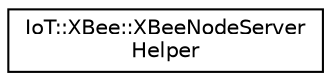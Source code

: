 digraph "Graphical Class Hierarchy"
{
 // LATEX_PDF_SIZE
  edge [fontname="Helvetica",fontsize="10",labelfontname="Helvetica",labelfontsize="10"];
  node [fontname="Helvetica",fontsize="10",shape=record];
  rankdir="LR";
  Node0 [label="IoT::XBee::XBeeNodeServer\lHelper",height=0.2,width=0.4,color="black", fillcolor="white", style="filled",URL="$classIoT_1_1XBee_1_1XBeeNodeServerHelper.html",tooltip=" "];
}
